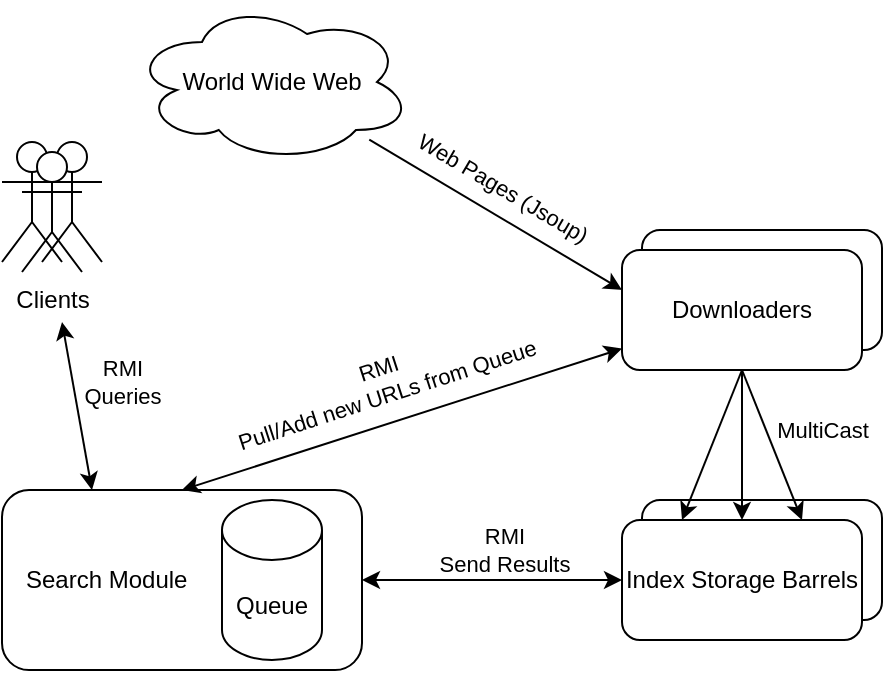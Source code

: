 <mxfile version="21.0.10" type="device"><diagram name="Página-1" id="XKGI8u9DJVD9LkECC2cp"><mxGraphModel dx="869" dy="422" grid="1" gridSize="10" guides="1" tooltips="1" connect="1" arrows="1" fold="1" page="1" pageScale="1" pageWidth="827" pageHeight="1169" math="0" shadow="0"><root><mxCell id="0"/><mxCell id="1" parent="0"/><mxCell id="fwqEdN-PHemx5PkQZC8t-2" value="&amp;nbsp; &amp;nbsp;Search Module" style="rounded=1;whiteSpace=wrap;html=1;align=left;" vertex="1" parent="1"><mxGeometry x="190" y="494" width="180" height="90" as="geometry"/></mxCell><mxCell id="fwqEdN-PHemx5PkQZC8t-3" value="Queue" style="shape=cylinder3;whiteSpace=wrap;html=1;boundedLbl=1;backgroundOutline=1;size=15;" vertex="1" parent="1"><mxGeometry x="300" y="499" width="50" height="80" as="geometry"/></mxCell><mxCell id="fwqEdN-PHemx5PkQZC8t-4" value="" style="rounded=1;whiteSpace=wrap;html=1;" vertex="1" parent="1"><mxGeometry x="510" y="364" width="120" height="60" as="geometry"/></mxCell><mxCell id="fwqEdN-PHemx5PkQZC8t-5" value="" style="shape=umlActor;verticalLabelPosition=bottom;verticalAlign=top;html=1;" vertex="1" parent="1"><mxGeometry x="190" y="320" width="30" height="60" as="geometry"/></mxCell><mxCell id="fwqEdN-PHemx5PkQZC8t-7" value="" style="shape=umlActor;verticalLabelPosition=bottom;verticalAlign=top;html=1;" vertex="1" parent="1"><mxGeometry x="210" y="320" width="30" height="60" as="geometry"/></mxCell><mxCell id="fwqEdN-PHemx5PkQZC8t-6" value="Clients" style="shape=umlActor;verticalLabelPosition=bottom;verticalAlign=top;html=1;horizontal=1;" vertex="1" parent="1"><mxGeometry x="200" y="325" width="30" height="60" as="geometry"/></mxCell><mxCell id="fwqEdN-PHemx5PkQZC8t-8" value="Downloaders" style="rounded=1;whiteSpace=wrap;html=1;" vertex="1" parent="1"><mxGeometry x="500" y="374" width="120" height="60" as="geometry"/></mxCell><mxCell id="fwqEdN-PHemx5PkQZC8t-9" value="World Wide Web" style="ellipse;shape=cloud;whiteSpace=wrap;html=1;" vertex="1" parent="1"><mxGeometry x="255" y="250" width="140" height="80" as="geometry"/></mxCell><mxCell id="fwqEdN-PHemx5PkQZC8t-11" value="" style="endArrow=classic;html=1;rounded=0;entryX=0;entryY=0.333;entryDx=0;entryDy=0;entryPerimeter=0;" edge="1" parent="1" source="fwqEdN-PHemx5PkQZC8t-9" target="fwqEdN-PHemx5PkQZC8t-8"><mxGeometry width="50" height="50" relative="1" as="geometry"><mxPoint x="470" y="584" as="sourcePoint"/><mxPoint x="520" y="534" as="targetPoint"/><Array as="points"/></mxGeometry></mxCell><mxCell id="fwqEdN-PHemx5PkQZC8t-13" value="Web Pages (Jsoup)" style="edgeLabel;html=1;align=center;verticalAlign=middle;resizable=0;points=[];rotation=30.5;" vertex="1" connectable="0" parent="fwqEdN-PHemx5PkQZC8t-11"><mxGeometry x="0.151" relative="1" as="geometry"><mxPoint x="-6" y="-19" as="offset"/></mxGeometry></mxCell><mxCell id="fwqEdN-PHemx5PkQZC8t-14" value="" style="endArrow=classic;startArrow=classic;html=1;rounded=0;exitX=0.5;exitY=0;exitDx=0;exitDy=0;" edge="1" parent="1" source="fwqEdN-PHemx5PkQZC8t-2" target="fwqEdN-PHemx5PkQZC8t-8"><mxGeometry width="50" height="50" relative="1" as="geometry"><mxPoint x="450" y="464" as="sourcePoint"/><mxPoint x="500" y="414" as="targetPoint"/></mxGeometry></mxCell><mxCell id="fwqEdN-PHemx5PkQZC8t-16" value="RMI&lt;br&gt;Pull/Add new URLs from Queue" style="edgeLabel;html=1;align=center;verticalAlign=middle;resizable=0;points=[];rotation=342;" vertex="1" connectable="0" parent="fwqEdN-PHemx5PkQZC8t-14"><mxGeometry x="0.111" relative="1" as="geometry"><mxPoint x="-23" y="-15" as="offset"/></mxGeometry></mxCell><mxCell id="fwqEdN-PHemx5PkQZC8t-17" value="" style="rounded=1;whiteSpace=wrap;html=1;" vertex="1" parent="1"><mxGeometry x="510" y="499" width="120" height="60" as="geometry"/></mxCell><mxCell id="fwqEdN-PHemx5PkQZC8t-19" value="Index Storage Barrels" style="rounded=1;whiteSpace=wrap;html=1;" vertex="1" parent="1"><mxGeometry x="500" y="509" width="120" height="60" as="geometry"/></mxCell><mxCell id="fwqEdN-PHemx5PkQZC8t-22" value="" style="endArrow=classic;startArrow=classic;html=1;rounded=0;entryX=0;entryY=0.5;entryDx=0;entryDy=0;exitX=1;exitY=0.5;exitDx=0;exitDy=0;" edge="1" parent="1" source="fwqEdN-PHemx5PkQZC8t-2" target="fwqEdN-PHemx5PkQZC8t-19"><mxGeometry width="50" height="50" relative="1" as="geometry"><mxPoint x="250" y="464" as="sourcePoint"/><mxPoint x="300" y="414" as="targetPoint"/></mxGeometry></mxCell><mxCell id="fwqEdN-PHemx5PkQZC8t-23" value="RMI&lt;br&gt;Send Results" style="edgeLabel;html=1;align=center;verticalAlign=middle;resizable=0;points=[];" vertex="1" connectable="0" parent="fwqEdN-PHemx5PkQZC8t-22"><mxGeometry x="0.209" y="1" relative="1" as="geometry"><mxPoint x="-8" y="-14" as="offset"/></mxGeometry></mxCell><mxCell id="fwqEdN-PHemx5PkQZC8t-24" value="" style="endArrow=classic;html=1;rounded=0;exitX=0.5;exitY=1;exitDx=0;exitDy=0;entryX=0.5;entryY=0;entryDx=0;entryDy=0;" edge="1" parent="1" source="fwqEdN-PHemx5PkQZC8t-8" target="fwqEdN-PHemx5PkQZC8t-19"><mxGeometry width="50" height="50" relative="1" as="geometry"><mxPoint x="250" y="614" as="sourcePoint"/><mxPoint x="300" y="564" as="targetPoint"/></mxGeometry></mxCell><mxCell id="fwqEdN-PHemx5PkQZC8t-27" value="MultiCast" style="edgeLabel;html=1;align=center;verticalAlign=middle;resizable=0;points=[];" vertex="1" connectable="0" parent="fwqEdN-PHemx5PkQZC8t-24"><mxGeometry x="0.252" y="-1" relative="1" as="geometry"><mxPoint x="41" y="-17" as="offset"/></mxGeometry></mxCell><mxCell id="fwqEdN-PHemx5PkQZC8t-25" value="" style="endArrow=classic;html=1;rounded=0;exitX=0.5;exitY=1;exitDx=0;exitDy=0;entryX=0.75;entryY=0;entryDx=0;entryDy=0;" edge="1" parent="1" source="fwqEdN-PHemx5PkQZC8t-8" target="fwqEdN-PHemx5PkQZC8t-19"><mxGeometry width="50" height="50" relative="1" as="geometry"><mxPoint x="570" y="444" as="sourcePoint"/><mxPoint x="570" y="519" as="targetPoint"/></mxGeometry></mxCell><mxCell id="fwqEdN-PHemx5PkQZC8t-26" value="" style="endArrow=classic;html=1;rounded=0;entryX=0.25;entryY=0;entryDx=0;entryDy=0;" edge="1" parent="1" target="fwqEdN-PHemx5PkQZC8t-19"><mxGeometry width="50" height="50" relative="1" as="geometry"><mxPoint x="560" y="434" as="sourcePoint"/><mxPoint x="570" y="519" as="targetPoint"/></mxGeometry></mxCell><mxCell id="fwqEdN-PHemx5PkQZC8t-31" value="" style="endArrow=classic;startArrow=classic;html=1;rounded=0;exitX=0.25;exitY=0;exitDx=0;exitDy=0;entryX=0.667;entryY=1.417;entryDx=0;entryDy=0;entryPerimeter=0;" edge="1" parent="1" source="fwqEdN-PHemx5PkQZC8t-2" target="fwqEdN-PHemx5PkQZC8t-6"><mxGeometry width="50" height="50" relative="1" as="geometry"><mxPoint x="310" y="450" as="sourcePoint"/><mxPoint x="210" y="410" as="targetPoint"/></mxGeometry></mxCell><mxCell id="fwqEdN-PHemx5PkQZC8t-32" value="RMI&lt;br&gt;Queries" style="edgeLabel;html=1;align=center;verticalAlign=middle;resizable=0;points=[];" vertex="1" connectable="0" parent="fwqEdN-PHemx5PkQZC8t-31"><mxGeometry x="0.334" y="-1" relative="1" as="geometry"><mxPoint x="24" y="2" as="offset"/></mxGeometry></mxCell></root></mxGraphModel></diagram></mxfile>